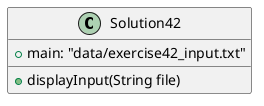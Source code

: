 @startuml
'https://plantuml.com/class-diagram

class Solution42{
+main: "data/exercise42_input.txt"
+displayInput(String file)
}



@enduml